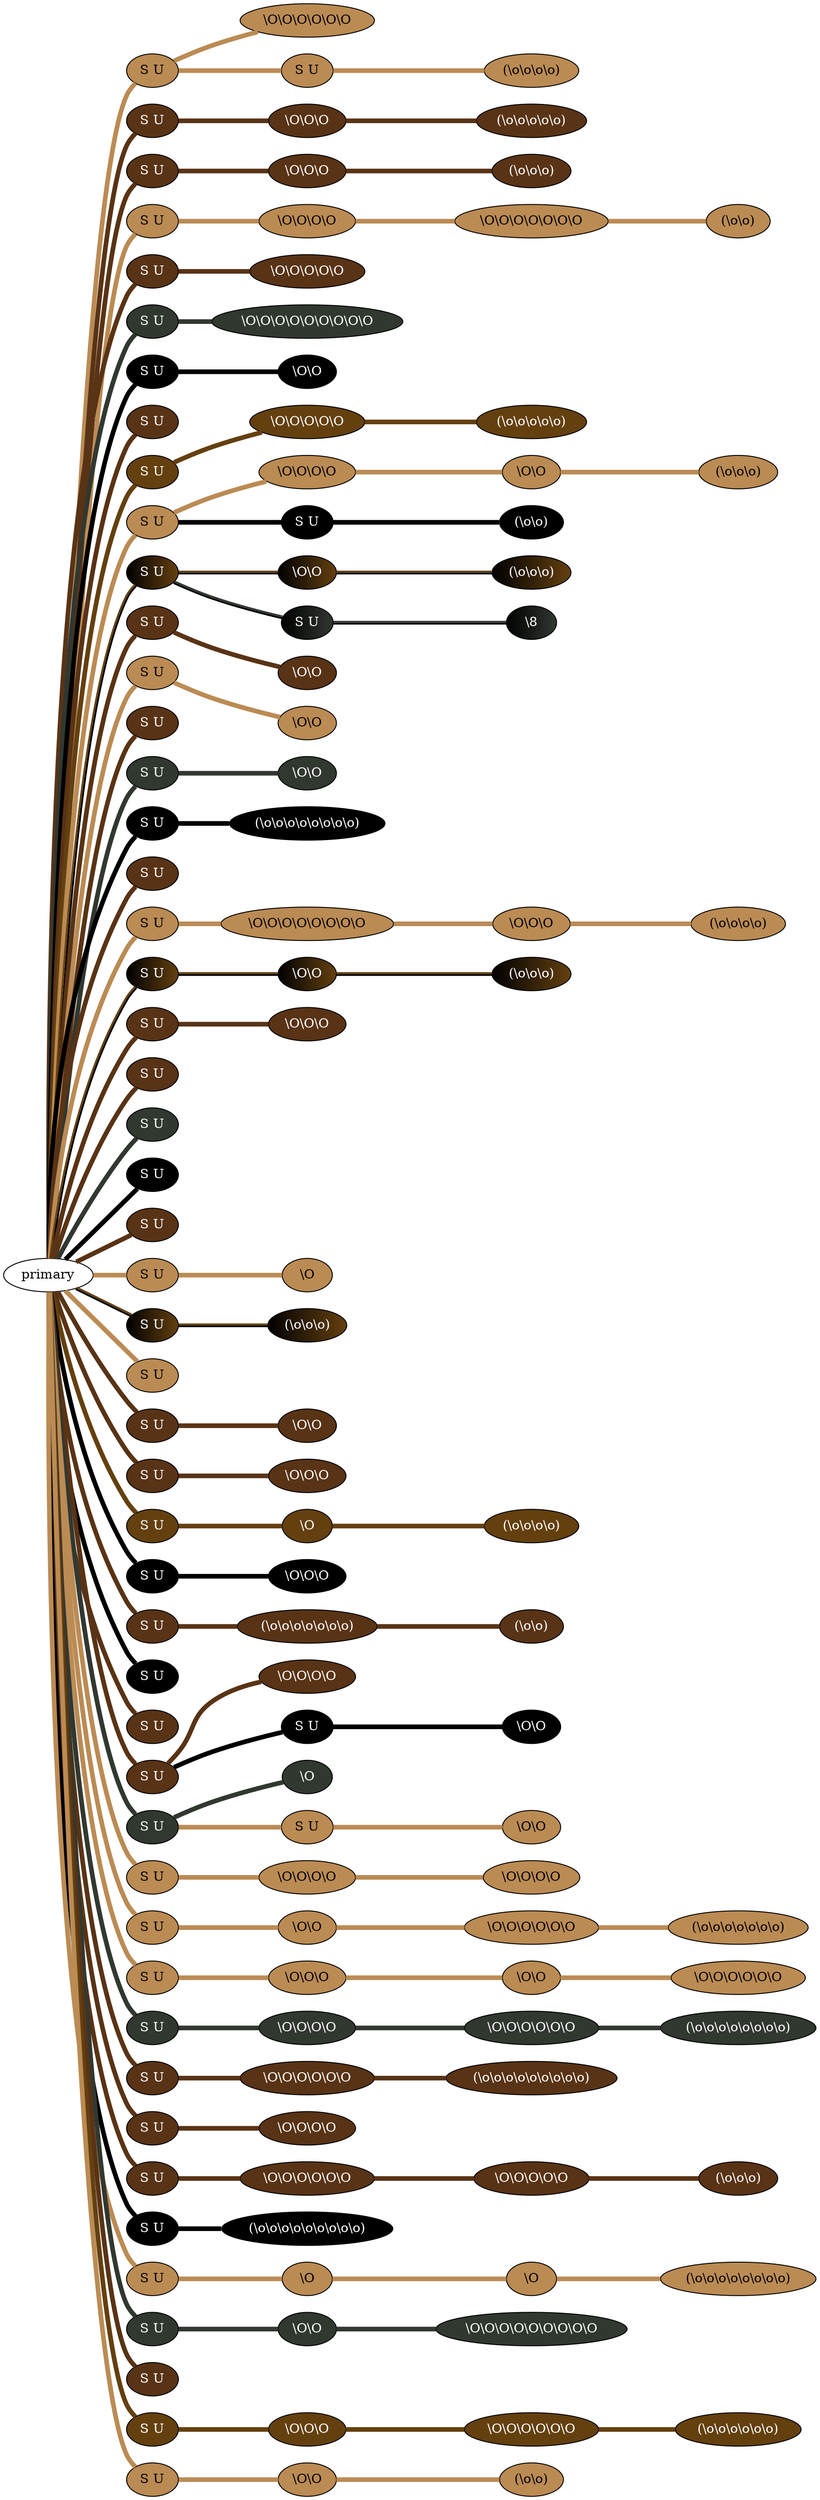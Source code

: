 graph {
 graph [rankdir=LR]
"1" [qtype="pendant_node", pendant_colors="#BB8B54", pendant_ply="S", pendant_attach="U", pendant_length="65.5", label="S U", style=filled, fillcolor="#BB8B54", fontcolor="#000000"]
"primary" -- "1" [qtype="pendant_link",penwidth=5,color="#BB8B54"]
"1:0" [qtype="knot_node", knot_value="6", knot_type="S", knot_position="8.0", knot_spin="Z", label="\\O\\O\\O\\O\\O\\O", style=filled, fillcolor="#BB8B54" , fontcolor="#000000"]
"1" -- "1:0" [qtype="knot_link",penwidth=5,color="#BB8B54"]
"1s1" [qtype="pendant_node", pendant_colors="#BB8B54", pendant_ply="S", pendant_attach="U", pendant_length="28.0", label="S U", style=filled, fillcolor="#BB8B54", fontcolor="#000000"]
"1" -- "1s1" [qtype="pendant_link",penwidth=5,color="#BB8B54"]
"1s1:0" [qtype="knot_node", knot_value="4", knot_type="L", knot_position="18.5", knot_spin="Z", label="(\\o\\o\\o\\o)", style=filled, fillcolor="#BB8B54" , fontcolor="#000000"]
"1s1" -- "1s1:0" [qtype="knot_link",penwidth=5,color="#BB8B54"]
"2" [qtype="pendant_node", pendant_colors="#593315", pendant_ply="S", pendant_attach="U", pendant_length="62.5", label="S U", style=filled, fillcolor="#593315", fontcolor="#ffffff"]
"primary" -- "2" [qtype="pendant_link",penwidth=5,color="#593315"]
"2:0" [qtype="knot_node", knot_value="3", knot_type="S", knot_position="18.5", knot_spin="Z", label="\\O\\O\\O", style=filled, fillcolor="#593315" , fontcolor="#ffffff"]
"2" -- "2:0" [qtype="knot_link",penwidth=5,color="#593315"]
"2:1" [qtype="knot_node", knot_value="5", knot_type="L", knot_position="41.0", knot_spin="Z", label="(\\o\\o\\o\\o\\o)", style=filled, fillcolor="#593315" , fontcolor="#ffffff"]
"2:0" -- "2:1" [qtype="knot_link",penwidth=5,color="#593315"]
"3" [qtype="pendant_node", pendant_colors="#593315", pendant_ply="S", pendant_attach="U", pendant_length="65.0", label="S U", style=filled, fillcolor="#593315", fontcolor="#ffffff"]
"primary" -- "3" [qtype="pendant_link",penwidth=5,color="#593315"]
"3:0" [qtype="knot_node", knot_value="3", knot_type="S", knot_position="9.5", knot_spin="Z", label="\\O\\O\\O", style=filled, fillcolor="#593315" , fontcolor="#ffffff"]
"3" -- "3:0" [qtype="knot_link",penwidth=5,color="#593315"]
"3:1" [qtype="knot_node", knot_value="3", knot_type="L", knot_position="33.5", knot_spin="Z", label="(\\o\\o\\o)", style=filled, fillcolor="#593315" , fontcolor="#ffffff"]
"3:0" -- "3:1" [qtype="knot_link",penwidth=5,color="#593315"]
"4" [qtype="pendant_node", pendant_colors="#BB8B54", pendant_ply="S", pendant_attach="U", pendant_length="43.5", label="S U", style=filled, fillcolor="#BB8B54", fontcolor="#000000"]
"primary" -- "4" [qtype="pendant_link",penwidth=5,color="#BB8B54"]
"4:0" [qtype="knot_node", knot_value="4", knot_type="S", knot_position="7.0", knot_spin="Z", label="\\O\\O\\O\\O", style=filled, fillcolor="#BB8B54" , fontcolor="#000000"]
"4" -- "4:0" [qtype="knot_link",penwidth=5,color="#BB8B54"]
"4:1" [qtype="knot_node", knot_value="7", knot_type="S", knot_position="20.0", knot_spin="Z", label="\\O\\O\\O\\O\\O\\O\\O", style=filled, fillcolor="#BB8B54" , fontcolor="#000000"]
"4:0" -- "4:1" [qtype="knot_link",penwidth=5,color="#BB8B54"]
"4:2" [qtype="knot_node", knot_value="2", knot_type="L", knot_position="35.0", knot_spin="Z", label="(\\o\\o)", style=filled, fillcolor="#BB8B54" , fontcolor="#000000"]
"4:1" -- "4:2" [qtype="knot_link",penwidth=5,color="#BB8B54"]
"5" [qtype="pendant_node", pendant_colors="#593315", pendant_ply="S", pendant_attach="U", pendant_length="56.5", label="S U", style=filled, fillcolor="#593315", fontcolor="#ffffff"]
"primary" -- "5" [qtype="pendant_link",penwidth=5,color="#593315"]
"5:0" [qtype="knot_node", knot_value="5", knot_type="S", knot_position="23.0", knot_spin="Z", label="\\O\\O\\O\\O\\O", style=filled, fillcolor="#593315" , fontcolor="#ffffff"]
"5" -- "5:0" [qtype="knot_link",penwidth=5,color="#593315"]
"6" [qtype="pendant_node", pendant_colors="#313830", pendant_ply="S", pendant_attach="U", pendant_length="63.0", label="S U", style=filled, fillcolor="#313830", fontcolor="#ffffff"]
"primary" -- "6" [qtype="pendant_link",penwidth=5,color="#313830"]
"6:0" [qtype="knot_node", knot_value="9", knot_type="S", knot_position="25.5", knot_spin="Z", label="\\O\\O\\O\\O\\O\\O\\O\\O\\O", style=filled, fillcolor="#313830" , fontcolor="#ffffff"]
"6" -- "6:0" [qtype="knot_link",penwidth=5,color="#313830"]
"7" [qtype="pendant_node", pendant_colors="#000000", pendant_ply="S", pendant_attach="U", pendant_length="32.0", label="S U", style=filled, fillcolor="#000000", fontcolor="#ffffff"]
"primary" -- "7" [qtype="pendant_link",penwidth=5,color="#000000"]
"7:0" [qtype="knot_node", knot_value="2", knot_type="S", knot_position="21.5", knot_spin="Z", label="\\O\\O", style=filled, fillcolor="#000000" , fontcolor="#ffffff"]
"7" -- "7:0" [qtype="knot_link",penwidth=5,color="#000000"]
"8" [qtype="pendant_node", pendant_colors="#593315", pendant_ply="S", pendant_attach="U", pendant_length="22.0", label="S U", style=filled, fillcolor="#593315", fontcolor="#ffffff"]
"primary" -- "8" [qtype="pendant_link",penwidth=5,color="#593315"]
"9" [qtype="pendant_node", pendant_colors="#64400F", pendant_ply="S", pendant_attach="U", pendant_length="61.0", label="S U", style=filled, fillcolor="#64400F", fontcolor="#ffffff"]
"primary" -- "9" [qtype="pendant_link",penwidth=5,color="#64400F"]
"9:0" [qtype="knot_node", knot_value="5", knot_type="S", knot_position="21.5", knot_spin="Z", label="\\O\\O\\O\\O\\O", style=filled, fillcolor="#64400F" , fontcolor="#ffffff"]
"9" -- "9:0" [qtype="knot_link",penwidth=5,color="#64400F"]
"9:1" [qtype="knot_node", knot_value="5", knot_type="L", knot_position="37.0", knot_spin="Z", label="(\\o\\o\\o\\o\\o)", style=filled, fillcolor="#64400F" , fontcolor="#ffffff"]
"9:0" -- "9:1" [qtype="knot_link",penwidth=5,color="#64400F"]
"10" [qtype="pendant_node", pendant_colors="#BB8B54", pendant_ply="S", pendant_attach="U", pendant_length="52.0", label="S U", style=filled, fillcolor="#BB8B54", fontcolor="#000000"]
"primary" -- "10" [qtype="pendant_link",penwidth=5,color="#BB8B54"]
"10:0" [qtype="knot_node", knot_value="4", knot_type="S", knot_position="9.0", knot_spin="Z", label="\\O\\O\\O\\O", style=filled, fillcolor="#BB8B54" , fontcolor="#000000"]
"10" -- "10:0" [qtype="knot_link",penwidth=5,color="#BB8B54"]
"10:1" [qtype="knot_node", knot_value="2", knot_type="S", knot_position="27.5", knot_spin="Z", label="\\O\\O", style=filled, fillcolor="#BB8B54" , fontcolor="#000000"]
"10:0" -- "10:1" [qtype="knot_link",penwidth=5,color="#BB8B54"]
"10:2" [qtype="knot_node", knot_value="3", knot_type="L", knot_position="38.0", knot_spin="Z", label="(\\o\\o\\o)", style=filled, fillcolor="#BB8B54" , fontcolor="#000000"]
"10:1" -- "10:2" [qtype="knot_link",penwidth=5,color="#BB8B54"]
"10s1" [qtype="pendant_node", pendant_colors="#000000", pendant_ply="S", pendant_attach="U", pendant_length="13.0", label="S U", style=filled, fillcolor="#000000", fontcolor="#ffffff"]
"10" -- "10s1" [qtype="pendant_link",penwidth=5,color="#000000"]
"10s1:0" [qtype="knot_node", knot_value="2", knot_type="L", knot_position="6.5", knot_spin="Z", label="(\\o\\o)", style=filled, fillcolor="#000000" , fontcolor="#ffffff"]
"10s1" -- "10s1:0" [qtype="knot_link",penwidth=5,color="#000000"]
"11" [qtype="pendant_node", pendant_colors="#000000:#64400F", pendant_ply="S", pendant_attach="U", pendant_length="48.0", label="S U", style=filled, fillcolor="#000000:#64400F", fontcolor="#ffffff"]
"primary" -- "11" [qtype="pendant_link",penwidth=2,color="#000000:#64400F"]
"11:0" [qtype="knot_node", knot_value="2", knot_type="S", knot_position="21.0", knot_spin="Z", label="\\O\\O", style=filled, fillcolor="#000000:#64400F" , fontcolor="#ffffff"]
"11" -- "11:0" [qtype="knot_link",penwidth=2,color="#000000:#64400F"]
"11:1" [qtype="knot_node", knot_value="3", knot_type="L", knot_position="35.0", knot_spin="Z", label="(\\o\\o\\o)", style=filled, fillcolor="#000000:#64400F" , fontcolor="#ffffff"]
"11:0" -- "11:1" [qtype="knot_link",penwidth=2,color="#000000:#64400F"]
"11s1" [qtype="pendant_node", pendant_colors="#000000:#313830", pendant_ply="S", pendant_attach="U", pendant_length="33.0", label="S U", style=filled, fillcolor="#000000:#313830", fontcolor="#ffffff"]
"11" -- "11s1" [qtype="pendant_link",penwidth=2,color="#000000:#313830"]
"11s1:0" [qtype="knot_node", knot_value="1", knot_type="E", knot_position="18.5", knot_spin="Z", label="\\8", style=filled, fillcolor="#000000:#313830" , fontcolor="#ffffff"]
"11s1" -- "11s1:0" [qtype="knot_link",penwidth=2,color="#000000:#313830"]
"12" [qtype="pendant_node", pendant_colors="#593315", pendant_ply="S", pendant_attach="U", pendant_length="69.0", label="S U", style=filled, fillcolor="#593315", fontcolor="#ffffff"]
"primary" -- "12" [qtype="pendant_link",penwidth=5,color="#593315"]
"12:0" [qtype="knot_node", knot_value="2", knot_type="S", knot_position="6.5", knot_spin="Z", label="\\O\\O", style=filled, fillcolor="#593315" , fontcolor="#ffffff"]
"12" -- "12:0" [qtype="knot_link",penwidth=5,color="#593315"]
"13" [qtype="pendant_node", pendant_colors="#BB8B54", pendant_ply="S", pendant_attach="U", pendant_length="68.0", label="S U", style=filled, fillcolor="#BB8B54", fontcolor="#000000"]
"primary" -- "13" [qtype="pendant_link",penwidth=5,color="#BB8B54"]
"13:0" [qtype="knot_node", knot_value="2", knot_type="S", knot_position="7.0", knot_spin="Z", label="\\O\\O", style=filled, fillcolor="#BB8B54" , fontcolor="#000000"]
"13" -- "13:0" [qtype="knot_link",penwidth=5,color="#BB8B54"]
"14" [qtype="pendant_node", pendant_colors="#593315", pendant_ply="S", pendant_attach="U", pendant_length="71.0", label="S U", style=filled, fillcolor="#593315", fontcolor="#ffffff"]
"primary" -- "14" [qtype="pendant_link",penwidth=5,color="#593315"]
"15" [qtype="pendant_node", pendant_colors="#313830", pendant_ply="S", pendant_attach="U", pendant_length="70.5", label="S U", style=filled, fillcolor="#313830", fontcolor="#ffffff"]
"primary" -- "15" [qtype="pendant_link",penwidth=5,color="#313830"]
"15:0" [qtype="knot_node", knot_value="2", knot_type="S", knot_position="9.0", knot_spin="Z", label="\\O\\O", style=filled, fillcolor="#313830" , fontcolor="#ffffff"]
"15" -- "15:0" [qtype="knot_link",penwidth=5,color="#313830"]
"16" [qtype="pendant_node", pendant_colors="#000000", pendant_ply="S", pendant_attach="U", pendant_length="56.5", label="S U", style=filled, fillcolor="#000000", fontcolor="#ffffff"]
"primary" -- "16" [qtype="pendant_link",penwidth=5,color="#000000"]
"16:0" [qtype="knot_node", knot_value="8", knot_type="L", knot_position="32.0", knot_spin="Z", label="(\\o\\o\\o\\o\\o\\o\\o\\o)", style=filled, fillcolor="#000000" , fontcolor="#ffffff"]
"16" -- "16:0" [qtype="knot_link",penwidth=5,color="#000000"]
"17" [qtype="pendant_node", pendant_colors="#593315", pendant_ply="S", pendant_attach="U", pendant_length="79.5", label="S U", style=filled, fillcolor="#593315", fontcolor="#ffffff"]
"primary" -- "17" [qtype="pendant_link",penwidth=5,color="#593315"]
"18" [qtype="pendant_node", pendant_colors="#BB8B54", pendant_ply="S", pendant_attach="U", pendant_length="46.0", label="S U", style=filled, fillcolor="#BB8B54", fontcolor="#000000"]
"primary" -- "18" [qtype="pendant_link",penwidth=5,color="#BB8B54"]
"18:0" [qtype="knot_node", knot_value="8", knot_type="S", knot_position="11.0", knot_spin="Z", label="\\O\\O\\O\\O\\O\\O\\O\\O", style=filled, fillcolor="#BB8B54" , fontcolor="#000000"]
"18" -- "18:0" [qtype="knot_link",penwidth=5,color="#BB8B54"]
"18:1" [qtype="knot_node", knot_value="3", knot_type="S", knot_position="23.5", knot_spin="Z", label="\\O\\O\\O", style=filled, fillcolor="#BB8B54" , fontcolor="#000000"]
"18:0" -- "18:1" [qtype="knot_link",penwidth=5,color="#BB8B54"]
"18:2" [qtype="knot_node", knot_value="4", knot_type="L", knot_position="40.5", knot_spin="Z", label="(\\o\\o\\o\\o)", style=filled, fillcolor="#BB8B54" , fontcolor="#000000"]
"18:1" -- "18:2" [qtype="knot_link",penwidth=5,color="#BB8B54"]
"19" [qtype="pendant_node", pendant_colors="#000000:#64400F", pendant_ply="S", pendant_attach="U", pendant_length="46.0", label="S U", style=filled, fillcolor="#000000:#64400F", fontcolor="#ffffff"]
"primary" -- "19" [qtype="pendant_link",penwidth=2,color="#000000:#64400F"]
"19:0" [qtype="knot_node", knot_value="2", knot_type="S", knot_position="17.5", knot_spin="Z", label="\\O\\O", style=filled, fillcolor="#000000:#64400F" , fontcolor="#ffffff"]
"19" -- "19:0" [qtype="knot_link",penwidth=2,color="#000000:#64400F"]
"19:1" [qtype="knot_node", knot_value="3", knot_type="L", knot_position="34.0", knot_spin="Z", label="(\\o\\o\\o)", style=filled, fillcolor="#000000:#64400F" , fontcolor="#ffffff"]
"19:0" -- "19:1" [qtype="knot_link",penwidth=2,color="#000000:#64400F"]
"20" [qtype="pendant_node", pendant_colors="#593315", pendant_ply="S", pendant_attach="U", pendant_length="74.5", label="S U", style=filled, fillcolor="#593315", fontcolor="#ffffff"]
"primary" -- "20" [qtype="pendant_link",penwidth=5,color="#593315"]
"20:0" [qtype="knot_node", knot_value="3", knot_type="S", knot_position="20.5", knot_spin="Z", label="\\O\\O\\O", style=filled, fillcolor="#593315" , fontcolor="#ffffff"]
"20" -- "20:0" [qtype="knot_link",penwidth=5,color="#593315"]
"21" [qtype="pendant_node", pendant_colors="#593315", pendant_ply="S", pendant_attach="U", pendant_length="75.5", label="S U", style=filled, fillcolor="#593315", fontcolor="#ffffff"]
"primary" -- "21" [qtype="pendant_link",penwidth=5,color="#593315"]
"22" [qtype="pendant_node", pendant_colors="#313830", pendant_ply="S", pendant_attach="U", pendant_length="62.5", label="S U", style=filled, fillcolor="#313830", fontcolor="#ffffff"]
"primary" -- "22" [qtype="pendant_link",penwidth=5,color="#313830"]
"23" [qtype="pendant_node", pendant_colors="#000000", pendant_ply="S", pendant_attach="U", pendant_length="15.5", label="S U", style=filled, fillcolor="#000000", fontcolor="#ffffff"]
"primary" -- "23" [qtype="pendant_link",penwidth=5,color="#000000"]
"24" [qtype="pendant_node", pendant_colors="#593315", pendant_ply="S", pendant_attach="U", pendant_length="72.5", label="S U", style=filled, fillcolor="#593315", fontcolor="#ffffff"]
"primary" -- "24" [qtype="pendant_link",penwidth=5,color="#593315"]
"25" [qtype="pendant_node", pendant_colors="#BB8B54", pendant_ply="S", pendant_attach="U", pendant_length="71.5", label="S U", style=filled, fillcolor="#BB8B54", fontcolor="#000000"]
"primary" -- "25" [qtype="pendant_link",penwidth=5,color="#BB8B54"]
"25:0" [qtype="knot_node", knot_value="1", knot_type="S", knot_position="18.0", knot_spin="Z", label="\\O", style=filled, fillcolor="#BB8B54" , fontcolor="#000000"]
"25" -- "25:0" [qtype="knot_link",penwidth=5,color="#BB8B54"]
"26" [qtype="pendant_node", pendant_colors="#000000:#64400F", pendant_ply="S", pendant_attach="U", pendant_length="71.5", label="S U", style=filled, fillcolor="#000000:#64400F", fontcolor="#ffffff"]
"primary" -- "26" [qtype="pendant_link",penwidth=2,color="#000000:#64400F"]
"26:0" [qtype="knot_node", knot_value="3", knot_type="L", knot_position="30.0", knot_spin="Z", label="(\\o\\o\\o)", style=filled, fillcolor="#000000:#64400F" , fontcolor="#ffffff"]
"26" -- "26:0" [qtype="knot_link",penwidth=2,color="#000000:#64400F"]
"27" [qtype="pendant_node", pendant_colors="#BB8B54", pendant_ply="S", pendant_attach="U", pendant_length="15.5", label="S U", style=filled, fillcolor="#BB8B54", fontcolor="#000000"]
"primary" -- "27" [qtype="pendant_link",penwidth=5,color="#BB8B54"]
"28" [qtype="pendant_node", pendant_colors="#593315", pendant_ply="S", pendant_attach="U", pendant_length="55.5", label="S U", style=filled, fillcolor="#593315", fontcolor="#ffffff"]
"primary" -- "28" [qtype="pendant_link",penwidth=5,color="#593315"]
"28:0" [qtype="knot_node", knot_value="2", knot_type="S", knot_position="32.0", knot_spin="Z", label="\\O\\O", style=filled, fillcolor="#593315" , fontcolor="#ffffff"]
"28" -- "28:0" [qtype="knot_link",penwidth=5,color="#593315"]
"29" [qtype="pendant_node", pendant_colors="#593315", pendant_ply="S", pendant_attach="U", pendant_length="87.5", label="S U", style=filled, fillcolor="#593315", fontcolor="#ffffff"]
"primary" -- "29" [qtype="pendant_link",penwidth=5,color="#593315"]
"29:0" [qtype="knot_node", knot_value="3", knot_type="S", knot_position="31.0", knot_spin="Z", label="\\O\\O\\O", style=filled, fillcolor="#593315" , fontcolor="#ffffff"]
"29" -- "29:0" [qtype="knot_link",penwidth=5,color="#593315"]
"30" [qtype="pendant_node", pendant_colors="#64400F", pendant_ply="S", pendant_attach="U", pendant_length="43.0", label="S U", style=filled, fillcolor="#64400F", fontcolor="#ffffff"]
"primary" -- "30" [qtype="pendant_link",penwidth=5,color="#64400F"]
"30:0" [qtype="knot_node", knot_value="1", knot_type="S", knot_position="28.5", knot_spin="Z", label="\\O", style=filled, fillcolor="#64400F" , fontcolor="#ffffff"]
"30" -- "30:0" [qtype="knot_link",penwidth=5,color="#64400F"]
"30:1" [qtype="knot_node", knot_value="4", knot_type="L", knot_position="38.5", knot_spin="Z", label="(\\o\\o\\o\\o)", style=filled, fillcolor="#64400F" , fontcolor="#ffffff"]
"30:0" -- "30:1" [qtype="knot_link",penwidth=5,color="#64400F"]
"31" [qtype="pendant_node", pendant_colors="#000000", pendant_ply="S", pendant_attach="U", pendant_length="61.0", label="S U", style=filled, fillcolor="#000000", fontcolor="#ffffff"]
"primary" -- "31" [qtype="pendant_link",penwidth=5,color="#000000"]
"31:0" [qtype="knot_node", knot_value="3", knot_type="S", knot_position="26.5", knot_spin="Z", label="\\O\\O\\O", style=filled, fillcolor="#000000" , fontcolor="#ffffff"]
"31" -- "31:0" [qtype="knot_link",penwidth=5,color="#000000"]
"32" [qtype="pendant_node", pendant_colors="#593315", pendant_ply="S", pendant_attach="U", pendant_length="43.5", label="S U", style=filled, fillcolor="#593315", fontcolor="#ffffff"]
"primary" -- "32" [qtype="pendant_link",penwidth=5,color="#593315"]
"32:0" [qtype="knot_node", knot_value="7", knot_type="L", knot_position="25.5", knot_spin="Z", label="(\\o\\o\\o\\o\\o\\o\\o)", style=filled, fillcolor="#593315" , fontcolor="#ffffff"]
"32" -- "32:0" [qtype="knot_link",penwidth=5,color="#593315"]
"32:1" [qtype="knot_node", knot_value="2", knot_type="L", knot_position="33.0", knot_spin="Z", label="(\\o\\o)", style=filled, fillcolor="#593315" , fontcolor="#ffffff"]
"32:0" -- "32:1" [qtype="knot_link",penwidth=5,color="#593315"]
"33" [qtype="pendant_node", pendant_colors="#000000", pendant_ply="S", pendant_attach="U", pendant_length="7.5", label="S U", style=filled, fillcolor="#000000", fontcolor="#ffffff"]
"primary" -- "33" [qtype="pendant_link",penwidth=5,color="#000000"]
"34" [qtype="pendant_node", pendant_colors="#593315", pendant_ply="S", pendant_attach="U", pendant_length="18.0", label="S U", style=filled, fillcolor="#593315", fontcolor="#ffffff"]
"primary" -- "34" [qtype="pendant_link",penwidth=5,color="#593315"]
"35" [qtype="pendant_node", pendant_colors="#593315", pendant_ply="S", pendant_attach="U", pendant_length="57.0", label="S U", style=filled, fillcolor="#593315", fontcolor="#ffffff"]
"primary" -- "35" [qtype="pendant_link",penwidth=5,color="#593315"]
"35:0" [qtype="knot_node", knot_value="4", knot_type="S", knot_position="11.0", knot_spin="Z", label="\\O\\O\\O\\O", style=filled, fillcolor="#593315" , fontcolor="#ffffff"]
"35" -- "35:0" [qtype="knot_link",penwidth=5,color="#593315"]
"35s1" [qtype="pendant_node", pendant_colors="#000000", pendant_ply="S", pendant_attach="U", pendant_length="62.5", label="S U", style=filled, fillcolor="#000000", fontcolor="#ffffff"]
"35" -- "35s1" [qtype="pendant_link",penwidth=5,color="#000000"]
"35s1:0" [qtype="knot_node", knot_value="2", knot_type="S", knot_position="16.5", knot_spin="Z", label="\\O\\O", style=filled, fillcolor="#000000" , fontcolor="#ffffff"]
"35s1" -- "35s1:0" [qtype="knot_link",penwidth=5,color="#000000"]
"36" [qtype="pendant_node", pendant_colors="#313830", pendant_ply="S", pendant_attach="U", pendant_length="57.5", label="S U", style=filled, fillcolor="#313830", fontcolor="#ffffff"]
"primary" -- "36" [qtype="pendant_link",penwidth=5,color="#313830"]
"36:0" [qtype="knot_node", knot_value="1", knot_type="S", knot_position="16.0", knot_spin="Z", label="\\O", style=filled, fillcolor="#313830" , fontcolor="#ffffff"]
"36" -- "36:0" [qtype="knot_link",penwidth=5,color="#313830"]
"36s1" [qtype="pendant_node", pendant_colors="#BB8B54", pendant_ply="S", pendant_attach="U", pendant_length="44.5", label="S U", style=filled, fillcolor="#BB8B54", fontcolor="#000000"]
"36" -- "36s1" [qtype="pendant_link",penwidth=5,color="#BB8B54"]
"36s1:0" [qtype="knot_node", knot_value="2", knot_type="S", knot_position="10.0", knot_spin="Z", label="\\O\\O", style=filled, fillcolor="#BB8B54" , fontcolor="#000000"]
"36s1" -- "36s1:0" [qtype="knot_link",penwidth=5,color="#BB8B54"]
"37" [qtype="pendant_node", pendant_colors="#BB8B54", pendant_ply="S", pendant_attach="U", pendant_length="44.0", label="S U", style=filled, fillcolor="#BB8B54", fontcolor="#000000"]
"primary" -- "37" [qtype="pendant_link",penwidth=5,color="#BB8B54"]
"37:0" [qtype="knot_node", knot_value="4", knot_type="S", knot_position="4.0", knot_spin="Z", label="\\O\\O\\O\\O", style=filled, fillcolor="#BB8B54" , fontcolor="#000000"]
"37" -- "37:0" [qtype="knot_link",penwidth=5,color="#BB8B54"]
"37:1" [qtype="knot_node", knot_value="4", knot_type="S", knot_position="21.0", knot_spin="Z", label="\\O\\O\\O\\O", style=filled, fillcolor="#BB8B54" , fontcolor="#000000"]
"37:0" -- "37:1" [qtype="knot_link",penwidth=5,color="#BB8B54"]
"38" [qtype="pendant_node", pendant_colors="#BB8B54", pendant_ply="S", pendant_attach="U", pendant_length="33.5", label="S U", style=filled, fillcolor="#BB8B54", fontcolor="#000000"]
"primary" -- "38" [qtype="pendant_link",penwidth=5,color="#BB8B54"]
"38:0" [qtype="knot_node", knot_value="2", knot_type="S", knot_position="5.5", knot_spin="Z", label="\\O\\O", style=filled, fillcolor="#BB8B54" , fontcolor="#000000"]
"38" -- "38:0" [qtype="knot_link",penwidth=5,color="#BB8B54"]
"38:1" [qtype="knot_node", knot_value="6", knot_type="S", knot_position="21.0", knot_spin="Z", label="\\O\\O\\O\\O\\O\\O", style=filled, fillcolor="#BB8B54" , fontcolor="#000000"]
"38:0" -- "38:1" [qtype="knot_link",penwidth=5,color="#BB8B54"]
"38:2" [qtype="knot_node", knot_value="7", knot_type="L", knot_position="30.0", knot_spin="Z", label="(\\o\\o\\o\\o\\o\\o\\o)", style=filled, fillcolor="#BB8B54" , fontcolor="#000000"]
"38:1" -- "38:2" [qtype="knot_link",penwidth=5,color="#BB8B54"]
"39" [qtype="pendant_node", pendant_colors="#BB8B54", pendant_ply="S", pendant_attach="U", pendant_length="59.5", label="S U", style=filled, fillcolor="#BB8B54", fontcolor="#000000"]
"primary" -- "39" [qtype="pendant_link",penwidth=5,color="#BB8B54"]
"39:0" [qtype="knot_node", knot_value="3", knot_type="S", knot_position="6.0", knot_spin="Z", label="\\O\\O\\O", style=filled, fillcolor="#BB8B54" , fontcolor="#000000"]
"39" -- "39:0" [qtype="knot_link",penwidth=5,color="#BB8B54"]
"39:1" [qtype="knot_node", knot_value="2", knot_type="S", knot_position="25.5", knot_spin="Z", label="\\O\\O", style=filled, fillcolor="#BB8B54" , fontcolor="#000000"]
"39:0" -- "39:1" [qtype="knot_link",penwidth=5,color="#BB8B54"]
"39:2" [qtype="knot_node", knot_value="6", knot_type="S", knot_position="49.5", knot_spin="Z", label="\\O\\O\\O\\O\\O\\O", style=filled, fillcolor="#BB8B54" , fontcolor="#000000"]
"39:1" -- "39:2" [qtype="knot_link",penwidth=5,color="#BB8B54"]
"40" [qtype="pendant_node", pendant_colors="#313830", pendant_ply="S", pendant_attach="U", pendant_length="33.0", label="S U", style=filled, fillcolor="#313830", fontcolor="#ffffff"]
"primary" -- "40" [qtype="pendant_link",penwidth=5,color="#313830"]
"40:0" [qtype="knot_node", knot_value="4", knot_type="S", knot_position="11.0", knot_spin="Z", label="\\O\\O\\O\\O", style=filled, fillcolor="#313830" , fontcolor="#ffffff"]
"40" -- "40:0" [qtype="knot_link",penwidth=5,color="#313830"]
"40:1" [qtype="knot_node", knot_value="6", knot_type="S", knot_position="24.0", knot_spin="Z", label="\\O\\O\\O\\O\\O\\O", style=filled, fillcolor="#313830" , fontcolor="#ffffff"]
"40:0" -- "40:1" [qtype="knot_link",penwidth=5,color="#313830"]
"40:2" [qtype="knot_node", knot_value="8", knot_type="L", knot_position="29.5", knot_spin="Z", label="(\\o\\o\\o\\o\\o\\o\\o\\o)", style=filled, fillcolor="#313830" , fontcolor="#ffffff"]
"40:1" -- "40:2" [qtype="knot_link",penwidth=5,color="#313830"]
"41" [qtype="pendant_node", pendant_colors="#593315", pendant_ply="S", pendant_attach="U", pendant_length="49.5", label="S U", style=filled, fillcolor="#593315", fontcolor="#ffffff"]
"primary" -- "41" [qtype="pendant_link",penwidth=5,color="#593315"]
"41:0" [qtype="knot_node", knot_value="6", knot_type="S", knot_position="34.0", knot_spin="Z", label="\\O\\O\\O\\O\\O\\O", style=filled, fillcolor="#593315" , fontcolor="#ffffff"]
"41" -- "41:0" [qtype="knot_link",penwidth=5,color="#593315"]
"41:1" [qtype="knot_node", knot_value="9", knot_type="L", knot_position="41.0", knot_spin="Z", label="(\\o\\o\\o\\o\\o\\o\\o\\o\\o)", style=filled, fillcolor="#593315" , fontcolor="#ffffff"]
"41:0" -- "41:1" [qtype="knot_link",penwidth=5,color="#593315"]
"42" [qtype="pendant_node", pendant_colors="#593315", pendant_ply="S", pendant_attach="U", pendant_length="27.5", label="S U", style=filled, fillcolor="#593315", fontcolor="#ffffff"]
"primary" -- "42" [qtype="pendant_link",penwidth=5,color="#593315"]
"42:0" [qtype="knot_node", knot_value="4", knot_type="S", knot_position="23.0", knot_spin="Z", label="\\O\\O\\O\\O", style=filled, fillcolor="#593315" , fontcolor="#ffffff"]
"42" -- "42:0" [qtype="knot_link",penwidth=5,color="#593315"]
"43" [qtype="pendant_node", pendant_colors="#593315", pendant_ply="S", pendant_attach="U", pendant_length="52.5", label="S U", style=filled, fillcolor="#593315", fontcolor="#ffffff"]
"primary" -- "43" [qtype="pendant_link",penwidth=5,color="#593315"]
"43:0" [qtype="knot_node", knot_value="6", knot_type="S", knot_position="19.0", knot_spin="Z", label="\\O\\O\\O\\O\\O\\O", style=filled, fillcolor="#593315" , fontcolor="#ffffff"]
"43" -- "43:0" [qtype="knot_link",penwidth=5,color="#593315"]
"43:1" [qtype="knot_node", knot_value="5", knot_type="S", knot_position="36.5", knot_spin="Z", label="\\O\\O\\O\\O\\O", style=filled, fillcolor="#593315" , fontcolor="#ffffff"]
"43:0" -- "43:1" [qtype="knot_link",penwidth=5,color="#593315"]
"43:2" [qtype="knot_node", knot_value="3", knot_type="L", knot_position="47.5", knot_spin="Z", label="(\\o\\o\\o)", style=filled, fillcolor="#593315" , fontcolor="#ffffff"]
"43:1" -- "43:2" [qtype="knot_link",penwidth=5,color="#593315"]
"44" [qtype="pendant_node", pendant_colors="#000000", pendant_ply="S", pendant_attach="U", pendant_length="24.5", label="S U", style=filled, fillcolor="#000000", fontcolor="#ffffff"]
"primary" -- "44" [qtype="pendant_link",penwidth=5,color="#000000"]
"44:0" [qtype="knot_node", knot_value="9", knot_type="L", knot_position="20.5", knot_spin="Z", label="(\\o\\o\\o\\o\\o\\o\\o\\o\\o)", style=filled, fillcolor="#000000" , fontcolor="#ffffff"]
"44" -- "44:0" [qtype="knot_link",penwidth=5,color="#000000"]
"45" [qtype="pendant_node", pendant_colors="#BB8B54", pendant_ply="S", pendant_attach="U", pendant_length="63.0", label="S U", style=filled, fillcolor="#BB8B54", fontcolor="#000000"]
"primary" -- "45" [qtype="pendant_link",penwidth=5,color="#BB8B54"]
"45:0" [qtype="knot_node", knot_value="1", knot_type="S", knot_position="22.0", knot_spin="Z", label="\\O", style=filled, fillcolor="#BB8B54" , fontcolor="#000000"]
"45" -- "45:0" [qtype="knot_link",penwidth=5,color="#BB8B54"]
"45:1" [qtype="knot_node", knot_value="1", knot_type="S", knot_position="36.5", knot_spin="Z", label="\\O", style=filled, fillcolor="#BB8B54" , fontcolor="#000000"]
"45:0" -- "45:1" [qtype="knot_link",penwidth=5,color="#BB8B54"]
"45:2" [qtype="knot_node", knot_value="8", knot_type="L", knot_position="50.0", knot_spin="Z", label="(\\o\\o\\o\\o\\o\\o\\o\\o)", style=filled, fillcolor="#BB8B54" , fontcolor="#000000"]
"45:1" -- "45:2" [qtype="knot_link",penwidth=5,color="#BB8B54"]
"46" [qtype="pendant_node", pendant_colors="#313830", pendant_ply="S", pendant_attach="U", pendant_length="49.5", label="S U", style=filled, fillcolor="#313830", fontcolor="#ffffff"]
"primary" -- "46" [qtype="pendant_link",penwidth=5,color="#313830"]
"46:0" [qtype="knot_node", knot_value="2", knot_type="S", knot_position="22.0", knot_spin="Z", label="\\O\\O", style=filled, fillcolor="#313830" , fontcolor="#ffffff"]
"46" -- "46:0" [qtype="knot_link",penwidth=5,color="#313830"]
"46:1" [qtype="knot_node", knot_value="9", knot_type="S", knot_position="43.0", knot_spin="Z", label="\\O\\O\\O\\O\\O\\O\\O\\O\\O", style=filled, fillcolor="#313830" , fontcolor="#ffffff"]
"46:0" -- "46:1" [qtype="knot_link",penwidth=5,color="#313830"]
"47" [qtype="pendant_node", pendant_colors="#593315", pendant_ply="S", pendant_attach="U", pendant_length="25.0", label="S U", style=filled, fillcolor="#593315", fontcolor="#ffffff"]
"primary" -- "47" [qtype="pendant_link",penwidth=5,color="#593315"]
"48" [qtype="pendant_node", pendant_colors="#64400F", pendant_ply="S", pendant_attach="U", pendant_length="36.0", label="S U", style=filled, fillcolor="#64400F", fontcolor="#ffffff"]
"primary" -- "48" [qtype="pendant_link",penwidth=5,color="#64400F"]
"48:0" [qtype="knot_node", knot_value="3", knot_type="S", knot_position="12.5", knot_spin="Z", label="\\O\\O\\O", style=filled, fillcolor="#64400F" , fontcolor="#ffffff"]
"48" -- "48:0" [qtype="knot_link",penwidth=5,color="#64400F"]
"48:1" [qtype="knot_node", knot_value="6", knot_type="S", knot_position="29.0", knot_spin="Z", label="\\O\\O\\O\\O\\O\\O", style=filled, fillcolor="#64400F" , fontcolor="#ffffff"]
"48:0" -- "48:1" [qtype="knot_link",penwidth=5,color="#64400F"]
"48:2" [qtype="knot_node", knot_value="6", knot_type="L", knot_position="34.5", knot_spin="Z", label="(\\o\\o\\o\\o\\o\\o)", style=filled, fillcolor="#64400F" , fontcolor="#ffffff"]
"48:1" -- "48:2" [qtype="knot_link",penwidth=5,color="#64400F"]
"49" [qtype="pendant_node", pendant_colors="#BB8B54", pendant_ply="S", pendant_attach="U", pendant_length="61.0", label="S U", style=filled, fillcolor="#BB8B54", fontcolor="#000000"]
"primary" -- "49" [qtype="pendant_link",penwidth=5,color="#BB8B54"]
"49:0" [qtype="knot_node", knot_value="2", knot_type="S", knot_position="38.0", knot_spin="Z", label="\\O\\O", style=filled, fillcolor="#BB8B54" , fontcolor="#000000"]
"49" -- "49:0" [qtype="knot_link",penwidth=5,color="#BB8B54"]
"49:1" [qtype="knot_node", knot_value="2", knot_type="L", knot_position="53.0", knot_spin="Z", label="(\\o\\o)", style=filled, fillcolor="#BB8B54" , fontcolor="#000000"]
"49:0" -- "49:1" [qtype="knot_link",penwidth=5,color="#BB8B54"]
}
